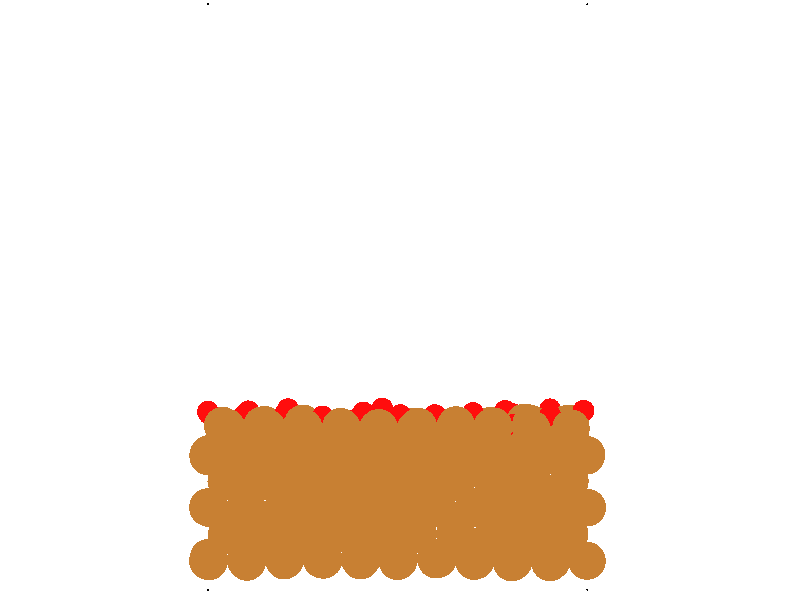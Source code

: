 #version 3.5;
#include "transforms.inc"
background { color rgb <1, 1, 1>}
camera {
  orthographic
  location <0, 1e+06, 0>
  direction <0, -2.02, 0>
  right <54.6697, 0, 0>
  up <0, 0, 41.0023>
  sky <0, 0, 41.0023>
  Axis_Rotate_Trans(<-0.57735, -0.57735, -0.57735>, 120)
  translate <0, 19.7985, 13.1307>
}
light_source {
  <0, 0, 0>
  color <1.5, 1.5, 1.5>
  shadowless
  parallel
  point_at <-1, 0, 0>
}
#macro SPRTCLE(pos, particleRadius, particleColor) // Macro for spherical particles
sphere { pos, particleRadius
         texture { pigment { color particleColor } }
}
#end
#macro DPRTCLE(pos, particleRadius, particleColor) // Macro for flat disc particles facing the camera
disc { pos, <1, 0, 0>, particleRadius
         texture { pigment { color particleColor } }
}
#end
#macro CPRTCLE(pos, particleRadius, particleColor) // Macro for cubic particles
box { pos - <particleRadius,particleRadius,particleRadius>, pos + <particleRadius,particleRadius,particleRadius>
         texture { pigment { color particleColor } }
}
#end
#macro SQPRTCLE(pos, particleRadius, particleColor) // Macro for flat square particles facing the camera
triangle { pos+<0, 1, 1>*particleRadius, pos+<0, -1, 1>*particleRadius, pos+<0, -1, -1>*particleRadius
         texture { pigment { color particleColor } }
}
triangle { pos+<0, 1, 1>*particleRadius, pos+<0, -1, -1>*particleRadius, pos+<0, 1, -1>*particleRadius
         texture { pigment { color particleColor } }
}
#end
#macro CYL(base, dir, cylRadius, cylColor) // Macro for cylinders
cylinder { base, base + dir, cylRadius
         texture { pigment { color cylColor } }
}
#end
SPRTCLE(<0, 0, 0>, 0.0759726, rgbt <0, 0, 0, 0>)
SPRTCLE(<25.9308, 0, 0>, 0.0759726, rgbt <0, 0, 0, 0>)
SPRTCLE(<25.9308, 0, 25.9308>, 0.0759726, rgbt <0, 0, 0, 0>)
SPRTCLE(<0, 0, 25.9308>, 0.0759726, rgbt <0, 0, 0, 0>)
SPRTCLE(<0, 40, 0>, 0.0759726, rgbt <0, 0, 0, 0>)
SPRTCLE(<25.9308, 40, 0>, 0.0759726, rgbt <0, 0, 0, 0>)
SPRTCLE(<25.9308, 40, 25.9308>, 0.0759726, rgbt <0, 0, 0, 0>)
SPRTCLE(<0, 40, 25.9308>, 0.0759726, rgbt <0, 0, 0, 0>)
SPRTCLE(<0.161297, 1.92827, 0.0680263>, 1.28, rgbt <0.784314, 0.501961, 0.2, 0>)
SPRTCLE(<2.5745, 1.95687, 0.0958787>, 1.28, rgbt <0.784314, 0.501961, 0.2, 0>)
SPRTCLE(<5.26226, 1.96347, 0.00186742>, 1.28, rgbt <0.784314, 0.501961, 0.2, 0>)
SPRTCLE(<7.87334, 1.99927, 25.9047>, 1.28, rgbt <0.784314, 0.501961, 0.2, 0>)
SPRTCLE(<10.4489, 1.95777, 25.9088>, 1.28, rgbt <0.784314, 0.501961, 0.2, 0>)
SPRTCLE(<12.9089, 2.01837, 0.104119>, 1.28, rgbt <0.784314, 0.501961, 0.2, 0>)
SPRTCLE(<15.53, 1.97037, 0.0247835>, 1.28, rgbt <0.784314, 0.501961, 0.2, 0>)
SPRTCLE(<18.2417, 2.09907, 0.0332118>, 1.28, rgbt <0.784314, 0.501961, 0.2, 0>)
SPRTCLE(<21.0183, 2.19317, 0.0458403>, 1.28, rgbt <0.784314, 0.501961, 0.2, 0>)
SPRTCLE(<23.491, 2.08697, 0.044538>, 1.28, rgbt <0.784314, 0.501961, 0.2, 0>)
SPRTCLE(<0.107294, 2.07157, 2.65836>, 1.28, rgbt <0.784314, 0.501961, 0.2, 0>)
SPRTCLE(<2.63927, 2.10177, 2.71276>, 1.28, rgbt <0.784314, 0.501961, 0.2, 0>)
SPRTCLE(<5.20674, 2.10667, 2.63733>, 1.28, rgbt <0.784314, 0.501961, 0.2, 0>)
SPRTCLE(<7.78847, 1.99997, 2.6031>, 1.28, rgbt <0.784314, 0.501961, 0.2, 0>)
SPRTCLE(<10.4726, 1.91927, 2.65318>, 1.28, rgbt <0.784314, 0.501961, 0.2, 0>)
SPRTCLE(<12.9504, 1.89767, 2.67749>, 1.28, rgbt <0.784314, 0.501961, 0.2, 0>)
SPRTCLE(<15.6255, 2.01597, 2.61447>, 1.28, rgbt <0.784314, 0.501961, 0.2, 0>)
SPRTCLE(<18.2215, 1.97237, 2.6052>, 1.28, rgbt <0.784314, 0.501961, 0.2, 0>)
SPRTCLE(<20.9319, 2.03077, 2.67501>, 1.28, rgbt <0.784314, 0.501961, 0.2, 0>)
SPRTCLE(<23.4677, 2.10017, 2.74948>, 1.28, rgbt <0.784314, 0.501961, 0.2, 0>)
SPRTCLE(<0.0498375, 2.11737, 5.15701>, 1.28, rgbt <0.784314, 0.501961, 0.2, 0>)
SPRTCLE(<2.61723, 2.07227, 5.26542>, 1.28, rgbt <0.784314, 0.501961, 0.2, 0>)
SPRTCLE(<5.18705, 2.06867, 5.21526>, 1.28, rgbt <0.784314, 0.501961, 0.2, 0>)
SPRTCLE(<7.7336, 1.98527, 5.21368>, 1.28, rgbt <0.784314, 0.501961, 0.2, 0>)
SPRTCLE(<10.366, 2.05907, 5.23934>, 1.28, rgbt <0.784314, 0.501961, 0.2, 0>)
SPRTCLE(<12.9536, 2.03317, 5.25637>, 1.28, rgbt <0.784314, 0.501961, 0.2, 0>)
SPRTCLE(<15.6304, 2.06017, 5.29184>, 1.28, rgbt <0.784314, 0.501961, 0.2, 0>)
SPRTCLE(<18.1695, 2.06727, 5.24567>, 1.28, rgbt <0.784314, 0.501961, 0.2, 0>)
SPRTCLE(<20.8822, 2.10417, 5.32387>, 1.28, rgbt <0.784314, 0.501961, 0.2, 0>)
SPRTCLE(<23.3978, 2.12527, 5.27342>, 1.28, rgbt <0.784314, 0.501961, 0.2, 0>)
SPRTCLE(<25.8771, 2.08377, 7.92428>, 1.28, rgbt <0.784314, 0.501961, 0.2, 0>)
SPRTCLE(<2.62534, 2.18357, 7.8029>, 1.28, rgbt <0.784314, 0.501961, 0.2, 0>)
SPRTCLE(<5.20055, 2.15897, 7.87742>, 1.28, rgbt <0.784314, 0.501961, 0.2, 0>)
SPRTCLE(<7.83176, 2.18357, 7.75328>, 1.28, rgbt <0.784314, 0.501961, 0.2, 0>)
SPRTCLE(<10.4198, 2.07097, 7.83747>, 1.28, rgbt <0.784314, 0.501961, 0.2, 0>)
SPRTCLE(<12.9659, 2.06627, 7.76151>, 1.28, rgbt <0.784314, 0.501961, 0.2, 0>)
SPRTCLE(<15.5749, 2.14407, 7.83972>, 1.28, rgbt <0.784314, 0.501961, 0.2, 0>)
SPRTCLE(<18.1884, 2.16077, 7.84697>, 1.28, rgbt <0.784314, 0.501961, 0.2, 0>)
SPRTCLE(<20.7527, 2.03687, 7.90446>, 1.28, rgbt <0.784314, 0.501961, 0.2, 0>)
SPRTCLE(<23.4014, 2.05367, 7.92773>, 1.28, rgbt <0.784314, 0.501961, 0.2, 0>)
SPRTCLE(<25.8911, 2.06307, 10.4372>, 1.28, rgbt <0.784314, 0.501961, 0.2, 0>)
SPRTCLE(<2.58853, 2.02237, 10.431>, 1.28, rgbt <0.784314, 0.501961, 0.2, 0>)
SPRTCLE(<5.10237, 2.02277, 10.46>, 1.28, rgbt <0.784314, 0.501961, 0.2, 0>)
SPRTCLE(<7.77379, 2.12537, 10.5366>, 1.28, rgbt <0.784314, 0.501961, 0.2, 0>)
SPRTCLE(<10.3313, 2.13817, 10.4442>, 1.28, rgbt <0.784314, 0.501961, 0.2, 0>)
SPRTCLE(<12.9756, 2.09127, 10.369>, 1.28, rgbt <0.784314, 0.501961, 0.2, 0>)
SPRTCLE(<15.5597, 2.15827, 10.4354>, 1.28, rgbt <0.784314, 0.501961, 0.2, 0>)
SPRTCLE(<18.156, 2.10607, 10.5034>, 1.28, rgbt <0.784314, 0.501961, 0.2, 0>)
SPRTCLE(<20.8467, 1.98117, 10.4368>, 1.28, rgbt <0.784314, 0.501961, 0.2, 0>)
SPRTCLE(<23.3384, 2.03197, 10.4902>, 1.28, rgbt <0.784314, 0.501961, 0.2, 0>)
SPRTCLE(<0.00470116, 2.02527, 12.9872>, 1.28, rgbt <0.784314, 0.501961, 0.2, 0>)
SPRTCLE(<2.56417, 1.97067, 13.0241>, 1.28, rgbt <0.784314, 0.501961, 0.2, 0>)
SPRTCLE(<5.08007, 2.09467, 12.9878>, 1.28, rgbt <0.784314, 0.501961, 0.2, 0>)
SPRTCLE(<7.77873, 2.06517, 13.0314>, 1.28, rgbt <0.784314, 0.501961, 0.2, 0>)
SPRTCLE(<10.2418, 2.08127, 13.0386>, 1.28, rgbt <0.784314, 0.501961, 0.2, 0>)
SPRTCLE(<12.9245, 2.13877, 13.0774>, 1.28, rgbt <0.784314, 0.501961, 0.2, 0>)
SPRTCLE(<15.5465, 2.14537, 13.0697>, 1.28, rgbt <0.784314, 0.501961, 0.2, 0>)
SPRTCLE(<18.2224, 1.94527, 12.9478>, 1.28, rgbt <0.784314, 0.501961, 0.2, 0>)
SPRTCLE(<20.835, 2.07937, 13.0387>, 1.28, rgbt <0.784314, 0.501961, 0.2, 0>)
SPRTCLE(<23.4077, 2.01037, 13.0033>, 1.28, rgbt <0.784314, 0.501961, 0.2, 0>)
SPRTCLE(<0.0472688, 2.07977, 15.7239>, 1.28, rgbt <0.784314, 0.501961, 0.2, 0>)
SPRTCLE(<2.6181, 2.12267, 15.6997>, 1.28, rgbt <0.784314, 0.501961, 0.2, 0>)
SPRTCLE(<5.17158, 2.12297, 15.6575>, 1.28, rgbt <0.784314, 0.501961, 0.2, 0>)
SPRTCLE(<7.83388, 2.08497, 15.6612>, 1.28, rgbt <0.784314, 0.501961, 0.2, 0>)
SPRTCLE(<10.3511, 2.04857, 15.5966>, 1.28, rgbt <0.784314, 0.501961, 0.2, 0>)
SPRTCLE(<12.9372, 2.16127, 15.5744>, 1.28, rgbt <0.784314, 0.501961, 0.2, 0>)
SPRTCLE(<15.6235, 2.19747, 15.7254>, 1.28, rgbt <0.784314, 0.501961, 0.2, 0>)
SPRTCLE(<18.2367, 2.09707, 15.6038>, 1.28, rgbt <0.784314, 0.501961, 0.2, 0>)
SPRTCLE(<20.7926, 2.16077, 15.5788>, 1.28, rgbt <0.784314, 0.501961, 0.2, 0>)
SPRTCLE(<23.4059, 2.07587, 15.6572>, 1.28, rgbt <0.784314, 0.501961, 0.2, 0>)
SPRTCLE(<0.135288, 2.00387, 18.3208>, 1.28, rgbt <0.784314, 0.501961, 0.2, 0>)
SPRTCLE(<2.71789, 2.01987, 18.3188>, 1.28, rgbt <0.784314, 0.501961, 0.2, 0>)
SPRTCLE(<5.24115, 2.05847, 18.2688>, 1.28, rgbt <0.784314, 0.501961, 0.2, 0>)
SPRTCLE(<7.78897, 1.95097, 18.1805>, 1.28, rgbt <0.784314, 0.501961, 0.2, 0>)
SPRTCLE(<10.3348, 2.02877, 18.1874>, 1.28, rgbt <0.784314, 0.501961, 0.2, 0>)
SPRTCLE(<13.0252, 2.06237, 18.2918>, 1.28, rgbt <0.784314, 0.501961, 0.2, 0>)
SPRTCLE(<15.727, 2.12227, 18.2593>, 1.28, rgbt <0.784314, 0.501961, 0.2, 0>)
SPRTCLE(<18.2568, 2.09127, 18.2222>, 1.28, rgbt <0.784314, 0.501961, 0.2, 0>)
SPRTCLE(<20.8412, 2.10767, 18.1974>, 1.28, rgbt <0.784314, 0.501961, 0.2, 0>)
SPRTCLE(<23.3781, 1.99567, 18.2414>, 1.28, rgbt <0.784314, 0.501961, 0.2, 0>)
SPRTCLE(<0.0586217, 2.01857, 20.8654>, 1.28, rgbt <0.784314, 0.501961, 0.2, 0>)
SPRTCLE(<2.66042, 2.04327, 20.8634>, 1.28, rgbt <0.784314, 0.501961, 0.2, 0>)
SPRTCLE(<5.22495, 1.98297, 20.9233>, 1.28, rgbt <0.784314, 0.501961, 0.2, 0>)
SPRTCLE(<7.78311, 1.95657, 20.8951>, 1.28, rgbt <0.784314, 0.501961, 0.2, 0>)
SPRTCLE(<10.2999, 2.00327, 20.7831>, 1.28, rgbt <0.784314, 0.501961, 0.2, 0>)
SPRTCLE(<12.9176, 2.07937, 20.7829>, 1.28, rgbt <0.784314, 0.501961, 0.2, 0>)
SPRTCLE(<15.6326, 2.17067, 20.9186>, 1.28, rgbt <0.784314, 0.501961, 0.2, 0>)
SPRTCLE(<18.3002, 1.92837, 20.8376>, 1.28, rgbt <0.784314, 0.501961, 0.2, 0>)
SPRTCLE(<20.8194, 1.85617, 20.766>, 1.28, rgbt <0.784314, 0.501961, 0.2, 0>)
SPRTCLE(<23.355, 1.89827, 20.8464>, 1.28, rgbt <0.784314, 0.501961, 0.2, 0>)
SPRTCLE(<0.0135247, 2.02287, 23.4476>, 1.28, rgbt <0.784314, 0.501961, 0.2, 0>)
SPRTCLE(<2.57085, 2.09907, 23.5435>, 1.28, rgbt <0.784314, 0.501961, 0.2, 0>)
SPRTCLE(<5.17372, 1.94567, 23.4922>, 1.28, rgbt <0.784314, 0.501961, 0.2, 0>)
SPRTCLE(<7.80197, 2.00757, 23.3602>, 1.28, rgbt <0.784314, 0.501961, 0.2, 0>)
SPRTCLE(<10.3333, 2.10347, 23.3683>, 1.28, rgbt <0.784314, 0.501961, 0.2, 0>)
SPRTCLE(<12.9153, 2.12157, 23.3172>, 1.28, rgbt <0.784314, 0.501961, 0.2, 0>)
SPRTCLE(<15.5389, 2.10947, 23.4099>, 1.28, rgbt <0.784314, 0.501961, 0.2, 0>)
SPRTCLE(<18.2094, 2.07297, 23.4233>, 1.28, rgbt <0.784314, 0.501961, 0.2, 0>)
SPRTCLE(<20.8318, 2.11837, 23.3599>, 1.28, rgbt <0.784314, 0.501961, 0.2, 0>)
SPRTCLE(<23.4241, 1.86057, 23.3744>, 1.28, rgbt <0.784314, 0.501961, 0.2, 0>)
SPRTCLE(<1.38405, 3.85467, 1.30559>, 1.28, rgbt <0.784314, 0.501961, 0.2, 0>)
SPRTCLE(<3.99691, 3.88867, 1.31005>, 1.28, rgbt <0.784314, 0.501961, 0.2, 0>)
SPRTCLE(<6.52014, 3.77887, 1.30464>, 1.28, rgbt <0.784314, 0.501961, 0.2, 0>)
SPRTCLE(<9.09388, 3.72897, 1.30761>, 1.28, rgbt <0.784314, 0.501961, 0.2, 0>)
SPRTCLE(<11.6586, 3.82047, 1.36346>, 1.28, rgbt <0.784314, 0.501961, 0.2, 0>)
SPRTCLE(<14.2751, 3.79497, 1.30416>, 1.28, rgbt <0.784314, 0.501961, 0.2, 0>)
SPRTCLE(<16.8451, 3.78387, 1.2849>, 1.28, rgbt <0.784314, 0.501961, 0.2, 0>)
SPRTCLE(<19.6298, 3.78737, 1.36708>, 1.28, rgbt <0.784314, 0.501961, 0.2, 0>)
SPRTCLE(<22.289, 3.78707, 1.45662>, 1.28, rgbt <0.784314, 0.501961, 0.2, 0>)
SPRTCLE(<24.7883, 3.81137, 1.30217>, 1.28, rgbt <0.784314, 0.501961, 0.2, 0>)
SPRTCLE(<1.39268, 3.88107, 3.88713>, 1.28, rgbt <0.784314, 0.501961, 0.2, 0>)
SPRTCLE(<3.92049, 3.89817, 3.92477>, 1.28, rgbt <0.784314, 0.501961, 0.2, 0>)
SPRTCLE(<6.47069, 3.85927, 3.93223>, 1.28, rgbt <0.784314, 0.501961, 0.2, 0>)
SPRTCLE(<9.11255, 3.77157, 3.8944>, 1.28, rgbt <0.784314, 0.501961, 0.2, 0>)
SPRTCLE(<11.6822, 3.81607, 3.92854>, 1.28, rgbt <0.784314, 0.501961, 0.2, 0>)
SPRTCLE(<14.2649, 3.80647, 3.9048>, 1.28, rgbt <0.784314, 0.501961, 0.2, 0>)
SPRTCLE(<16.8854, 3.78007, 3.86596>, 1.28, rgbt <0.784314, 0.501961, 0.2, 0>)
SPRTCLE(<19.5747, 3.75927, 3.90302>, 1.28, rgbt <0.784314, 0.501961, 0.2, 0>)
SPRTCLE(<22.1908, 3.88537, 4.04679>, 1.28, rgbt <0.784314, 0.501961, 0.2, 0>)
SPRTCLE(<24.7117, 3.91557, 3.96244>, 1.28, rgbt <0.784314, 0.501961, 0.2, 0>)
SPRTCLE(<1.22006, 3.81497, 6.5249>, 1.28, rgbt <0.784314, 0.501961, 0.2, 0>)
SPRTCLE(<3.93554, 3.89807, 6.5248>, 1.28, rgbt <0.784314, 0.501961, 0.2, 0>)
SPRTCLE(<6.49703, 3.87297, 6.51888>, 1.28, rgbt <0.784314, 0.501961, 0.2, 0>)
SPRTCLE(<9.10148, 3.85637, 6.49278>, 1.28, rgbt <0.784314, 0.501961, 0.2, 0>)
SPRTCLE(<11.6918, 3.91007, 6.53445>, 1.28, rgbt <0.784314, 0.501961, 0.2, 0>)
SPRTCLE(<14.3167, 3.89767, 6.43089>, 1.28, rgbt <0.784314, 0.501961, 0.2, 0>)
SPRTCLE(<16.8963, 3.87947, 6.50988>, 1.28, rgbt <0.784314, 0.501961, 0.2, 0>)
SPRTCLE(<19.5624, 3.83957, 6.55109>, 1.28, rgbt <0.784314, 0.501961, 0.2, 0>)
SPRTCLE(<22.0728, 3.91477, 6.63634>, 1.28, rgbt <0.784314, 0.501961, 0.2, 0>)
SPRTCLE(<24.6613, 3.84467, 6.56277>, 1.28, rgbt <0.784314, 0.501961, 0.2, 0>)
SPRTCLE(<1.24531, 3.83567, 9.184>, 1.28, rgbt <0.784314, 0.501961, 0.2, 0>)
SPRTCLE(<3.90628, 3.93037, 9.17712>, 1.28, rgbt <0.784314, 0.501961, 0.2, 0>)
SPRTCLE(<6.50069, 3.83177, 9.21508>, 1.28, rgbt <0.784314, 0.501961, 0.2, 0>)
SPRTCLE(<9.07586, 3.84367, 9.16339>, 1.28, rgbt <0.784314, 0.501961, 0.2, 0>)
SPRTCLE(<11.6637, 3.82677, 9.13479>, 1.28, rgbt <0.784314, 0.501961, 0.2, 0>)
SPRTCLE(<14.2869, 3.89817, 9.05415>, 1.28, rgbt <0.784314, 0.501961, 0.2, 0>)
SPRTCLE(<16.8924, 3.86587, 9.1122>, 1.28, rgbt <0.784314, 0.501961, 0.2, 0>)
SPRTCLE(<19.5511, 3.84707, 9.20615>, 1.28, rgbt <0.784314, 0.501961, 0.2, 0>)
SPRTCLE(<22.0996, 3.83497, 9.15553>, 1.28, rgbt <0.784314, 0.501961, 0.2, 0>)
SPRTCLE(<24.6407, 3.89067, 9.24621>, 1.28, rgbt <0.784314, 0.501961, 0.2, 0>)
SPRTCLE(<1.22463, 3.80067, 11.7256>, 1.28, rgbt <0.784314, 0.501961, 0.2, 0>)
SPRTCLE(<3.8497, 3.86467, 11.7327>, 1.28, rgbt <0.784314, 0.501961, 0.2, 0>)
SPRTCLE(<6.46332, 3.84737, 11.7421>, 1.28, rgbt <0.784314, 0.501961, 0.2, 0>)
SPRTCLE(<9.04512, 3.95857, 11.724>, 1.28, rgbt <0.784314, 0.501961, 0.2, 0>)
SPRTCLE(<11.6463, 3.81907, 11.673>, 1.28, rgbt <0.784314, 0.501961, 0.2, 0>)
SPRTCLE(<14.2408, 3.83437, 11.7185>, 1.28, rgbt <0.784314, 0.501961, 0.2, 0>)
SPRTCLE(<16.8301, 3.86897, 11.7454>, 1.28, rgbt <0.784314, 0.501961, 0.2, 0>)
SPRTCLE(<19.517, 3.80717, 11.7867>, 1.28, rgbt <0.784314, 0.501961, 0.2, 0>)
SPRTCLE(<22.083, 3.82937, 11.7389>, 1.28, rgbt <0.784314, 0.501961, 0.2, 0>)
SPRTCLE(<24.6277, 3.88737, 11.856>, 1.28, rgbt <0.784314, 0.501961, 0.2, 0>)
SPRTCLE(<1.32073, 3.79117, 14.3378>, 1.28, rgbt <0.784314, 0.501961, 0.2, 0>)
SPRTCLE(<3.85785, 3.82357, 14.2996>, 1.28, rgbt <0.784314, 0.501961, 0.2, 0>)
SPRTCLE(<6.42569, 3.83407, 14.308>, 1.28, rgbt <0.784314, 0.501961, 0.2, 0>)
SPRTCLE(<9.03999, 3.85527, 14.3165>, 1.28, rgbt <0.784314, 0.501961, 0.2, 0>)
SPRTCLE(<11.6221, 3.87887, 14.2323>, 1.28, rgbt <0.784314, 0.501961, 0.2, 0>)
SPRTCLE(<14.3093, 3.82347, 14.3762>, 1.28, rgbt <0.784314, 0.501961, 0.2, 0>)
SPRTCLE(<16.9633, 3.78127, 14.2893>, 1.28, rgbt <0.784314, 0.501961, 0.2, 0>)
SPRTCLE(<19.487, 3.83287, 14.2938>, 1.28, rgbt <0.784314, 0.501961, 0.2, 0>)
SPRTCLE(<22.13, 3.77987, 14.295>, 1.28, rgbt <0.784314, 0.501961, 0.2, 0>)
SPRTCLE(<24.6765, 3.79127, 14.2965>, 1.28, rgbt <0.784314, 0.501961, 0.2, 0>)
SPRTCLE(<1.34727, 3.79347, 17.0165>, 1.28, rgbt <0.784314, 0.501961, 0.2, 0>)
SPRTCLE(<3.96789, 3.89757, 16.9517>, 1.28, rgbt <0.784314, 0.501961, 0.2, 0>)
SPRTCLE(<6.53051, 3.83477, 16.9537>, 1.28, rgbt <0.784314, 0.501961, 0.2, 0>)
SPRTCLE(<9.11567, 3.84237, 16.9482>, 1.28, rgbt <0.784314, 0.501961, 0.2, 0>)
SPRTCLE(<11.6307, 3.86017, 16.8975>, 1.28, rgbt <0.784314, 0.501961, 0.2, 0>)
SPRTCLE(<14.3102, 3.79297, 16.8989>, 1.28, rgbt <0.784314, 0.501961, 0.2, 0>)
SPRTCLE(<16.8972, 3.89267, 16.9667>, 1.28, rgbt <0.784314, 0.501961, 0.2, 0>)
SPRTCLE(<19.5131, 3.85127, 16.9386>, 1.28, rgbt <0.784314, 0.501961, 0.2, 0>)
SPRTCLE(<22.1268, 3.81477, 16.941>, 1.28, rgbt <0.784314, 0.501961, 0.2, 0>)
SPRTCLE(<24.7221, 3.84027, 16.9851>, 1.28, rgbt <0.784314, 0.501961, 0.2, 0>)
SPRTCLE(<1.36511, 3.81377, 19.6191>, 1.28, rgbt <0.784314, 0.501961, 0.2, 0>)
SPRTCLE(<3.94954, 3.82237, 19.5469>, 1.28, rgbt <0.784314, 0.501961, 0.2, 0>)
SPRTCLE(<6.52818, 3.79417, 19.5774>, 1.28, rgbt <0.784314, 0.501961, 0.2, 0>)
SPRTCLE(<9.08252, 3.80347, 19.503>, 1.28, rgbt <0.784314, 0.501961, 0.2, 0>)
SPRTCLE(<11.6493, 3.81097, 19.5133>, 1.28, rgbt <0.784314, 0.501961, 0.2, 0>)
SPRTCLE(<14.3426, 3.75017, 19.5001>, 1.28, rgbt <0.784314, 0.501961, 0.2, 0>)
SPRTCLE(<16.9456, 3.82937, 19.5921>, 1.28, rgbt <0.784314, 0.501961, 0.2, 0>)
SPRTCLE(<19.5466, 3.80247, 19.5928>, 1.28, rgbt <0.784314, 0.501961, 0.2, 0>)
SPRTCLE(<22.0904, 3.82757, 19.5626>, 1.28, rgbt <0.784314, 0.501961, 0.2, 0>)
SPRTCLE(<24.6243, 3.70727, 19.5567>, 1.28, rgbt <0.784314, 0.501961, 0.2, 0>)
SPRTCLE(<1.30771, 3.83687, 22.1533>, 1.28, rgbt <0.784314, 0.501961, 0.2, 0>)
SPRTCLE(<3.81548, 3.72087, 22.2336>, 1.28, rgbt <0.784314, 0.501961, 0.2, 0>)
SPRTCLE(<6.42854, 3.73467, 22.1839>, 1.28, rgbt <0.784314, 0.501961, 0.2, 0>)
SPRTCLE(<9.11381, 3.82017, 22.0873>, 1.28, rgbt <0.784314, 0.501961, 0.2, 0>)
SPRTCLE(<11.6694, 3.84487, 22.037>, 1.28, rgbt <0.784314, 0.501961, 0.2, 0>)
SPRTCLE(<14.3118, 3.86947, 22.0949>, 1.28, rgbt <0.784314, 0.501961, 0.2, 0>)
SPRTCLE(<17.0134, 3.82457, 22.1289>, 1.28, rgbt <0.784314, 0.501961, 0.2, 0>)
SPRTCLE(<19.5034, 3.75207, 22.0502>, 1.28, rgbt <0.784314, 0.501961, 0.2, 0>)
SPRTCLE(<22.1155, 3.80477, 22.0353>, 1.28, rgbt <0.784314, 0.501961, 0.2, 0>)
SPRTCLE(<24.6489, 3.76927, 22.1069>, 1.28, rgbt <0.784314, 0.501961, 0.2, 0>)
SPRTCLE(<1.30724, 3.87387, 24.7197>, 1.28, rgbt <0.784314, 0.501961, 0.2, 0>)
SPRTCLE(<3.94993, 3.82577, 24.7269>, 1.28, rgbt <0.784314, 0.501961, 0.2, 0>)
SPRTCLE(<6.5775, 3.77737, 24.6651>, 1.28, rgbt <0.784314, 0.501961, 0.2, 0>)
SPRTCLE(<9.13653, 3.82187, 24.6021>, 1.28, rgbt <0.784314, 0.501961, 0.2, 0>)
SPRTCLE(<11.693, 3.82667, 24.6809>, 1.28, rgbt <0.784314, 0.501961, 0.2, 0>)
SPRTCLE(<14.2327, 3.88047, 24.6451>, 1.28, rgbt <0.784314, 0.501961, 0.2, 0>)
SPRTCLE(<16.8716, 3.86397, 24.7236>, 1.28, rgbt <0.784314, 0.501961, 0.2, 0>)
SPRTCLE(<19.5423, 3.80367, 24.6961>, 1.28, rgbt <0.784314, 0.501961, 0.2, 0>)
SPRTCLE(<22.2417, 3.81527, 24.604>, 1.28, rgbt <0.784314, 0.501961, 0.2, 0>)
SPRTCLE(<24.6952, 3.77147, 24.6994>, 1.28, rgbt <0.784314, 0.501961, 0.2, 0>)
SPRTCLE(<25.9287, 5.66827, 0.105275>, 1.28, rgbt <0.784314, 0.501961, 0.2, 0>)
SPRTCLE(<2.57971, 5.66027, 0.0549412>, 1.28, rgbt <0.784314, 0.501961, 0.2, 0>)
SPRTCLE(<5.25786, 5.60667, 25.929>, 1.28, rgbt <0.784314, 0.501961, 0.2, 0>)
SPRTCLE(<7.88584, 5.60557, 0.00470295>, 1.28, rgbt <0.784314, 0.501961, 0.2, 0>)
SPRTCLE(<10.4732, 5.60827, 0.0679003>, 1.28, rgbt <0.784314, 0.501961, 0.2, 0>)
SPRTCLE(<13.0058, 5.65387, 0.00932545>, 1.28, rgbt <0.784314, 0.501961, 0.2, 0>)
SPRTCLE(<15.6125, 5.62297, 0.013224>, 1.28, rgbt <0.784314, 0.501961, 0.2, 0>)
SPRTCLE(<18.3225, 5.57437, 0.142697>, 1.28, rgbt <0.784314, 0.501961, 0.2, 0>)
SPRTCLE(<20.8516, 5.62227, 0.0704567>, 1.28, rgbt <0.784314, 0.501961, 0.2, 0>)
SPRTCLE(<23.3906, 5.57267, 0.0631486>, 1.28, rgbt <0.784314, 0.501961, 0.2, 0>)
SPRTCLE(<0.0170143, 5.68227, 2.65764>, 1.28, rgbt <0.784314, 0.501961, 0.2, 0>)
SPRTCLE(<2.60475, 5.67957, 2.65775>, 1.28, rgbt <0.784314, 0.501961, 0.2, 0>)
SPRTCLE(<5.21808, 5.65757, 2.56608>, 1.28, rgbt <0.784314, 0.501961, 0.2, 0>)
SPRTCLE(<7.77954, 5.65647, 2.58625>, 1.28, rgbt <0.784314, 0.501961, 0.2, 0>)
SPRTCLE(<10.4686, 5.69667, 2.63076>, 1.28, rgbt <0.784314, 0.501961, 0.2, 0>)
SPRTCLE(<13.062, 5.64927, 2.56754>, 1.28, rgbt <0.784314, 0.501961, 0.2, 0>)
SPRTCLE(<15.6878, 5.62657, 2.62746>, 1.28, rgbt <0.784314, 0.501961, 0.2, 0>)
SPRTCLE(<18.2582, 5.59677, 2.59833>, 1.28, rgbt <0.784314, 0.501961, 0.2, 0>)
SPRTCLE(<20.8104, 5.58127, 2.68217>, 1.28, rgbt <0.784314, 0.501961, 0.2, 0>)
SPRTCLE(<23.4097, 5.60907, 2.62159>, 1.28, rgbt <0.784314, 0.501961, 0.2, 0>)
SPRTCLE(<0.0868285, 5.68657, 5.28483>, 1.28, rgbt <0.784314, 0.501961, 0.2, 0>)
SPRTCLE(<2.57637, 5.64347, 5.30883>, 1.28, rgbt <0.784314, 0.501961, 0.2, 0>)
SPRTCLE(<5.21732, 5.61097, 5.21907>, 1.28, rgbt <0.784314, 0.501961, 0.2, 0>)
SPRTCLE(<7.83264, 5.58027, 5.18011>, 1.28, rgbt <0.784314, 0.501961, 0.2, 0>)
SPRTCLE(<10.447, 5.64117, 5.20822>, 1.28, rgbt <0.784314, 0.501961, 0.2, 0>)
SPRTCLE(<13.0526, 5.61827, 5.2001>, 1.28, rgbt <0.784314, 0.501961, 0.2, 0>)
SPRTCLE(<15.6461, 5.59057, 5.12684>, 1.28, rgbt <0.784314, 0.501961, 0.2, 0>)
SPRTCLE(<18.29, 5.60197, 5.17023>, 1.28, rgbt <0.784314, 0.501961, 0.2, 0>)
SPRTCLE(<20.8858, 5.64747, 5.19985>, 1.28, rgbt <0.784314, 0.501961, 0.2, 0>)
SPRTCLE(<23.4625, 5.65007, 5.29282>, 1.28, rgbt <0.784314, 0.501961, 0.2, 0>)
SPRTCLE(<0.0479536, 5.71467, 7.90461>, 1.28, rgbt <0.784314, 0.501961, 0.2, 0>)
SPRTCLE(<2.58025, 5.63217, 7.80466>, 1.28, rgbt <0.784314, 0.501961, 0.2, 0>)
SPRTCLE(<5.24556, 5.62277, 7.81241>, 1.28, rgbt <0.784314, 0.501961, 0.2, 0>)
SPRTCLE(<7.79628, 5.59847, 7.83595>, 1.28, rgbt <0.784314, 0.501961, 0.2, 0>)
SPRTCLE(<10.4029, 5.60697, 7.81883>, 1.28, rgbt <0.784314, 0.501961, 0.2, 0>)
SPRTCLE(<13.0224, 5.60577, 7.77137>, 1.28, rgbt <0.784314, 0.501961, 0.2, 0>)
SPRTCLE(<15.6328, 5.65587, 7.7178>, 1.28, rgbt <0.784314, 0.501961, 0.2, 0>)
SPRTCLE(<18.2517, 5.59407, 7.74418>, 1.28, rgbt <0.784314, 0.501961, 0.2, 0>)
SPRTCLE(<20.8338, 5.70127, 7.81822>, 1.28, rgbt <0.784314, 0.501961, 0.2, 0>)
SPRTCLE(<23.3871, 5.69567, 7.85194>, 1.28, rgbt <0.784314, 0.501961, 0.2, 0>)
SPRTCLE(<0.0771985, 5.68577, 10.5539>, 1.28, rgbt <0.784314, 0.501961, 0.2, 0>)
SPRTCLE(<2.52494, 5.64357, 10.4971>, 1.28, rgbt <0.784314, 0.501961, 0.2, 0>)
SPRTCLE(<5.21817, 5.69127, 10.4361>, 1.28, rgbt <0.784314, 0.501961, 0.2, 0>)
SPRTCLE(<7.74992, 5.66637, 10.3824>, 1.28, rgbt <0.784314, 0.501961, 0.2, 0>)
SPRTCLE(<10.3173, 5.71207, 10.4331>, 1.28, rgbt <0.784314, 0.501961, 0.2, 0>)
SPRTCLE(<12.9503, 5.65287, 10.3547>, 1.28, rgbt <0.784314, 0.501961, 0.2, 0>)
SPRTCLE(<15.5431, 5.61477, 10.3953>, 1.28, rgbt <0.784314, 0.501961, 0.2, 0>)
SPRTCLE(<18.2363, 5.55167, 10.4527>, 1.28, rgbt <0.784314, 0.501961, 0.2, 0>)
SPRTCLE(<20.8065, 5.60887, 10.406>, 1.28, rgbt <0.784314, 0.501961, 0.2, 0>)
SPRTCLE(<23.3909, 5.64797, 10.5251>, 1.28, rgbt <0.784314, 0.501961, 0.2, 0>)
SPRTCLE(<0.0225539, 5.64177, 13.1394>, 1.28, rgbt <0.784314, 0.501961, 0.2, 0>)
SPRTCLE(<2.52292, 5.62847, 13.0486>, 1.28, rgbt <0.784314, 0.501961, 0.2, 0>)
SPRTCLE(<5.15234, 5.58717, 13.0519>, 1.28, rgbt <0.784314, 0.501961, 0.2, 0>)
SPRTCLE(<7.73664, 5.57097, 13.0269>, 1.28, rgbt <0.784314, 0.501961, 0.2, 0>)
SPRTCLE(<10.3906, 5.63547, 12.965>, 1.28, rgbt <0.784314, 0.501961, 0.2, 0>)
SPRTCLE(<12.9613, 5.65147, 12.9385>, 1.28, rgbt <0.784314, 0.501961, 0.2, 0>)
SPRTCLE(<15.5374, 5.58437, 13.0164>, 1.28, rgbt <0.784314, 0.501961, 0.2, 0>)
SPRTCLE(<18.1686, 5.59407, 13.0552>, 1.28, rgbt <0.784314, 0.501961, 0.2, 0>)
SPRTCLE(<20.8218, 5.57387, 13.0321>, 1.28, rgbt <0.784314, 0.501961, 0.2, 0>)
SPRTCLE(<23.3891, 5.63227, 13.1178>, 1.28, rgbt <0.784314, 0.501961, 0.2, 0>)
SPRTCLE(<0.0698855, 5.59937, 15.6481>, 1.28, rgbt <0.784314, 0.501961, 0.2, 0>)
SPRTCLE(<2.62698, 5.57717, 15.6787>, 1.28, rgbt <0.784314, 0.501961, 0.2, 0>)
SPRTCLE(<5.23094, 5.58497, 15.653>, 1.28, rgbt <0.784314, 0.501961, 0.2, 0>)
SPRTCLE(<7.77765, 5.65887, 15.6541>, 1.28, rgbt <0.784314, 0.501961, 0.2, 0>)
SPRTCLE(<10.3706, 5.58687, 15.5532>, 1.28, rgbt <0.784314, 0.501961, 0.2, 0>)
SPRTCLE(<12.9815, 5.54707, 15.5823>, 1.28, rgbt <0.784314, 0.501961, 0.2, 0>)
SPRTCLE(<15.5183, 5.63897, 15.643>, 1.28, rgbt <0.784314, 0.501961, 0.2, 0>)
SPRTCLE(<18.1971, 5.58987, 15.6218>, 1.28, rgbt <0.784314, 0.501961, 0.2, 0>)
SPRTCLE(<20.826, 5.63107, 15.6007>, 1.28, rgbt <0.784314, 0.501961, 0.2, 0>)
SPRTCLE(<23.4277, 5.56567, 15.7194>, 1.28, rgbt <0.784314, 0.501961, 0.2, 0>)
SPRTCLE(<0.0495543, 5.57617, 18.2652>, 1.28, rgbt <0.784314, 0.501961, 0.2, 0>)
SPRTCLE(<2.61225, 5.59387, 18.2637>, 1.28, rgbt <0.784314, 0.501961, 0.2, 0>)
SPRTCLE(<5.20932, 5.59777, 18.2729>, 1.28, rgbt <0.784314, 0.501961, 0.2, 0>)
SPRTCLE(<7.79367, 5.57127, 18.2402>, 1.28, rgbt <0.784314, 0.501961, 0.2, 0>)
SPRTCLE(<10.4702, 5.65147, 18.1981>, 1.28, rgbt <0.784314, 0.501961, 0.2, 0>)
SPRTCLE(<13.1104, 5.54937, 18.1529>, 1.28, rgbt <0.784314, 0.501961, 0.2, 0>)
SPRTCLE(<15.584, 5.61087, 18.2837>, 1.28, rgbt <0.784314, 0.501961, 0.2, 0>)
SPRTCLE(<18.1542, 5.61207, 18.2497>, 1.28, rgbt <0.784314, 0.501961, 0.2, 0>)
SPRTCLE(<20.8099, 5.64457, 18.2568>, 1.28, rgbt <0.784314, 0.501961, 0.2, 0>)
SPRTCLE(<23.3976, 5.64157, 18.2591>, 1.28, rgbt <0.784314, 0.501961, 0.2, 0>)
SPRTCLE(<0.0363493, 5.59897, 20.861>, 1.28, rgbt <0.784314, 0.501961, 0.2, 0>)
SPRTCLE(<2.63905, 5.60047, 20.8449>, 1.28, rgbt <0.784314, 0.501961, 0.2, 0>)
SPRTCLE(<5.23393, 5.55777, 20.8911>, 1.28, rgbt <0.784314, 0.501961, 0.2, 0>)
SPRTCLE(<7.75666, 5.64477, 20.8305>, 1.28, rgbt <0.784314, 0.501961, 0.2, 0>)
SPRTCLE(<10.3872, 5.61897, 20.7609>, 1.28, rgbt <0.784314, 0.501961, 0.2, 0>)
SPRTCLE(<13.0043, 5.55447, 20.7053>, 1.28, rgbt <0.784314, 0.501961, 0.2, 0>)
SPRTCLE(<15.6149, 5.55847, 20.7493>, 1.28, rgbt <0.784314, 0.501961, 0.2, 0>)
SPRTCLE(<18.2397, 5.63057, 20.8311>, 1.28, rgbt <0.784314, 0.501961, 0.2, 0>)
SPRTCLE(<20.7983, 5.66057, 20.84>, 1.28, rgbt <0.784314, 0.501961, 0.2, 0>)
SPRTCLE(<23.3891, 5.56687, 20.8399>, 1.28, rgbt <0.784314, 0.501961, 0.2, 0>)
SPRTCLE(<25.8857, 5.58837, 23.4283>, 1.28, rgbt <0.784314, 0.501961, 0.2, 0>)
SPRTCLE(<2.6272, 5.62437, 23.3694>, 1.28, rgbt <0.784314, 0.501961, 0.2, 0>)
SPRTCLE(<5.24908, 5.59977, 23.3604>, 1.28, rgbt <0.784314, 0.501961, 0.2, 0>)
SPRTCLE(<7.79842, 5.55467, 23.3722>, 1.28, rgbt <0.784314, 0.501961, 0.2, 0>)
SPRTCLE(<10.4296, 5.64307, 23.338>, 1.28, rgbt <0.784314, 0.501961, 0.2, 0>)
SPRTCLE(<12.9494, 5.64717, 23.3237>, 1.28, rgbt <0.784314, 0.501961, 0.2, 0>)
SPRTCLE(<15.6088, 5.61537, 23.3228>, 1.28, rgbt <0.784314, 0.501961, 0.2, 0>)
SPRTCLE(<18.2062, 5.52047, 23.4344>, 1.28, rgbt <0.784314, 0.501961, 0.2, 0>)
SPRTCLE(<20.8092, 5.56527, 23.3814>, 1.28, rgbt <0.784314, 0.501961, 0.2, 0>)
SPRTCLE(<23.3542, 5.60917, 23.3252>, 1.28, rgbt <0.784314, 0.501961, 0.2, 0>)
SPRTCLE(<1.25407, 7.42897, 1.33547>, 1.28, rgbt <0.784314, 0.501961, 0.2, 0>)
SPRTCLE(<3.92877, 7.38757, 1.32618>, 1.28, rgbt <0.784314, 0.501961, 0.2, 0>)
SPRTCLE(<6.53922, 7.45877, 1.27739>, 1.28, rgbt <0.784314, 0.501961, 0.2, 0>)
SPRTCLE(<9.19824, 7.50587, 1.40968>, 1.28, rgbt <0.784314, 0.501961, 0.2, 0>)
SPRTCLE(<11.8358, 7.49297, 1.33177>, 1.28, rgbt <0.784314, 0.501961, 0.2, 0>)
SPRTCLE(<14.3715, 7.41147, 1.25545>, 1.28, rgbt <0.784314, 0.501961, 0.2, 0>)
SPRTCLE(<16.859, 7.39847, 1.32638>, 1.28, rgbt <0.784314, 0.501961, 0.2, 0>)
SPRTCLE(<19.4963, 7.38217, 1.3484>, 1.28, rgbt <0.784314, 0.501961, 0.2, 0>)
SPRTCLE(<22.0641, 7.39727, 1.35972>, 1.28, rgbt <0.784314, 0.501961, 0.2, 0>)
SPRTCLE(<24.5426, 7.48847, 1.36157>, 1.28, rgbt <0.784314, 0.501961, 0.2, 0>)
SPRTCLE(<1.34078, 7.40987, 4.03928>, 1.28, rgbt <0.784314, 0.501961, 0.2, 0>)
SPRTCLE(<4.00214, 7.40977, 3.98229>, 1.28, rgbt <0.784314, 0.501961, 0.2, 0>)
SPRTCLE(<6.51515, 7.44197, 3.98512>, 1.28, rgbt <0.784314, 0.501961, 0.2, 0>)
SPRTCLE(<9.19992, 7.45527, 4.0165>, 1.28, rgbt <0.784314, 0.501961, 0.2, 0>)
SPRTCLE(<11.8022, 7.51967, 3.87927>, 1.28, rgbt <0.784314, 0.501961, 0.2, 0>)
SPRTCLE(<14.2778, 7.37997, 3.83364>, 1.28, rgbt <0.784314, 0.501961, 0.2, 0>)
SPRTCLE(<16.9081, 7.40167, 3.81397>, 1.28, rgbt <0.784314, 0.501961, 0.2, 0>)
SPRTCLE(<19.5234, 7.41287, 3.8714>, 1.28, rgbt <0.784314, 0.501961, 0.2, 0>)
SPRTCLE(<22.0587, 7.38937, 3.95866>, 1.28, rgbt <0.784314, 0.501961, 0.2, 0>)
SPRTCLE(<24.6397, 7.44717, 3.95331>, 1.28, rgbt <0.784314, 0.501961, 0.2, 0>)
SPRTCLE(<1.4117, 7.43847, 6.66019>, 1.28, rgbt <0.784314, 0.501961, 0.2, 0>)
SPRTCLE(<3.95204, 7.47087, 6.57068>, 1.28, rgbt <0.784314, 0.501961, 0.2, 0>)
SPRTCLE(<6.49232, 7.36357, 6.4353>, 1.28, rgbt <0.784314, 0.501961, 0.2, 0>)
SPRTCLE(<9.10612, 7.40707, 6.51254>, 1.28, rgbt <0.784314, 0.501961, 0.2, 0>)
SPRTCLE(<11.753, 7.39677, 6.45598>, 1.28, rgbt <0.784314, 0.501961, 0.2, 0>)
SPRTCLE(<14.3159, 7.46487, 6.38885>, 1.28, rgbt <0.784314, 0.501961, 0.2, 0>)
SPRTCLE(<16.9945, 7.35857, 6.43189>, 1.28, rgbt <0.784314, 0.501961, 0.2, 0>)
SPRTCLE(<19.5267, 7.45397, 6.4386>, 1.28, rgbt <0.784314, 0.501961, 0.2, 0>)
SPRTCLE(<22.0791, 7.47897, 6.50816>, 1.28, rgbt <0.784314, 0.501961, 0.2, 0>)
SPRTCLE(<24.6621, 7.49097, 6.53768>, 1.28, rgbt <0.784314, 0.501961, 0.2, 0>)
SPRTCLE(<1.31, 7.42677, 9.18874>, 1.28, rgbt <0.784314, 0.501961, 0.2, 0>)
SPRTCLE(<3.86158, 7.34227, 9.13874>, 1.28, rgbt <0.784314, 0.501961, 0.2, 0>)
SPRTCLE(<6.5061, 7.41227, 9.04349>, 1.28, rgbt <0.784314, 0.501961, 0.2, 0>)
SPRTCLE(<9.1461, 7.44207, 9.01867>, 1.28, rgbt <0.784314, 0.501961, 0.2, 0>)
SPRTCLE(<11.6968, 7.41267, 9.05506>, 1.28, rgbt <0.784314, 0.501961, 0.2, 0>)
SPRTCLE(<14.357, 7.42107, 8.92061>, 1.28, rgbt <0.784314, 0.501961, 0.2, 0>)
SPRTCLE(<16.8743, 7.38557, 9.02547>, 1.28, rgbt <0.784314, 0.501961, 0.2, 0>)
SPRTCLE(<19.4398, 7.44457, 9.11294>, 1.28, rgbt <0.784314, 0.501961, 0.2, 0>)
SPRTCLE(<22.0204, 7.42447, 9.09356>, 1.28, rgbt <0.784314, 0.501961, 0.2, 0>)
SPRTCLE(<24.6591, 7.37797, 9.14241>, 1.28, rgbt <0.784314, 0.501961, 0.2, 0>)
SPRTCLE(<1.27766, 7.49617, 11.791>, 1.28, rgbt <0.784314, 0.501961, 0.2, 0>)
SPRTCLE(<3.87338, 7.42877, 11.7435>, 1.28, rgbt <0.784314, 0.501961, 0.2, 0>)
SPRTCLE(<6.46548, 7.40347, 11.7728>, 1.28, rgbt <0.784314, 0.501961, 0.2, 0>)
SPRTCLE(<8.98771, 7.48077, 11.7767>, 1.28, rgbt <0.784314, 0.501961, 0.2, 0>)
SPRTCLE(<11.6224, 7.42917, 11.6895>, 1.28, rgbt <0.784314, 0.501961, 0.2, 0>)
SPRTCLE(<14.2515, 7.40757, 11.5504>, 1.28, rgbt <0.784314, 0.501961, 0.2, 0>)
SPRTCLE(<16.9106, 7.35437, 11.6027>, 1.28, rgbt <0.784314, 0.501961, 0.2, 0>)
SPRTCLE(<19.4943, 7.38347, 11.6799>, 1.28, rgbt <0.784314, 0.501961, 0.2, 0>)
SPRTCLE(<22.1111, 7.43337, 11.6962>, 1.28, rgbt <0.784314, 0.501961, 0.2, 0>)
SPRTCLE(<24.6762, 7.46167, 11.727>, 1.28, rgbt <0.784314, 0.501961, 0.2, 0>)
SPRTCLE(<1.29554, 7.44697, 14.3943>, 1.28, rgbt <0.784314, 0.501961, 0.2, 0>)
SPRTCLE(<3.88689, 7.39947, 14.3249>, 1.28, rgbt <0.784314, 0.501961, 0.2, 0>)
SPRTCLE(<6.44656, 7.37487, 14.3433>, 1.28, rgbt <0.784314, 0.501961, 0.2, 0>)
SPRTCLE(<9.06831, 7.40227, 14.2393>, 1.28, rgbt <0.784314, 0.501961, 0.2, 0>)
SPRTCLE(<11.5899, 7.39137, 14.3123>, 1.28, rgbt <0.784314, 0.501961, 0.2, 0>)
SPRTCLE(<14.2222, 7.38227, 14.3016>, 1.28, rgbt <0.784314, 0.501961, 0.2, 0>)
SPRTCLE(<16.8565, 7.31007, 14.2935>, 1.28, rgbt <0.784314, 0.501961, 0.2, 0>)
SPRTCLE(<19.5266, 7.31667, 14.1649>, 1.28, rgbt <0.784314, 0.501961, 0.2, 0>)
SPRTCLE(<22.1259, 7.43427, 14.2671>, 1.28, rgbt <0.784314, 0.501961, 0.2, 0>)
SPRTCLE(<24.6488, 7.44867, 14.3827>, 1.28, rgbt <0.784314, 0.501961, 0.2, 0>)
SPRTCLE(<1.33786, 7.48697, 16.9943>, 1.28, rgbt <0.784314, 0.501961, 0.2, 0>)
SPRTCLE(<3.91717, 7.35437, 16.9745>, 1.28, rgbt <0.784314, 0.501961, 0.2, 0>)
SPRTCLE(<6.48409, 7.34117, 16.9368>, 1.28, rgbt <0.784314, 0.501961, 0.2, 0>)
SPRTCLE(<9.09312, 7.37137, 16.8655>, 1.28, rgbt <0.784314, 0.501961, 0.2, 0>)
SPRTCLE(<11.6933, 7.35297, 16.8057>, 1.28, rgbt <0.784314, 0.501961, 0.2, 0>)
SPRTCLE(<14.2612, 7.42027, 16.9476>, 1.28, rgbt <0.784314, 0.501961, 0.2, 0>)
SPRTCLE(<16.8858, 7.43977, 16.9047>, 1.28, rgbt <0.784314, 0.501961, 0.2, 0>)
SPRTCLE(<19.4582, 7.36457, 16.9243>, 1.28, rgbt <0.784314, 0.501961, 0.2, 0>)
SPRTCLE(<22.1149, 7.45377, 16.911>, 1.28, rgbt <0.784314, 0.501961, 0.2, 0>)
SPRTCLE(<24.7117, 7.40387, 16.9979>, 1.28, rgbt <0.784314, 0.501961, 0.2, 0>)
SPRTCLE(<1.3676, 7.34607, 19.5596>, 1.28, rgbt <0.784314, 0.501961, 0.2, 0>)
SPRTCLE(<3.93414, 7.35687, 19.5279>, 1.28, rgbt <0.784314, 0.501961, 0.2, 0>)
SPRTCLE(<6.49008, 7.36157, 19.5497>, 1.28, rgbt <0.784314, 0.501961, 0.2, 0>)
SPRTCLE(<9.16935, 7.40447, 19.5144>, 1.28, rgbt <0.784314, 0.501961, 0.2, 0>)
SPRTCLE(<11.7879, 7.39327, 19.4446>, 1.28, rgbt <0.784314, 0.501961, 0.2, 0>)
SPRTCLE(<14.2764, 7.39077, 19.5471>, 1.28, rgbt <0.784314, 0.501961, 0.2, 0>)
SPRTCLE(<16.9577, 7.45277, 19.5589>, 1.28, rgbt <0.784314, 0.501961, 0.2, 0>)
SPRTCLE(<19.4972, 7.48327, 19.5487>, 1.28, rgbt <0.784314, 0.501961, 0.2, 0>)
SPRTCLE(<22.1267, 7.45317, 19.582>, 1.28, rgbt <0.784314, 0.501961, 0.2, 0>)
SPRTCLE(<24.7092, 7.35797, 19.5842>, 1.28, rgbt <0.784314, 0.501961, 0.2, 0>)
SPRTCLE(<1.31864, 7.39587, 22.1577>, 1.28, rgbt <0.784314, 0.501961, 0.2, 0>)
SPRTCLE(<3.99453, 7.35317, 22.1325>, 1.28, rgbt <0.784314, 0.501961, 0.2, 0>)
SPRTCLE(<6.5304, 7.43807, 22.143>, 1.28, rgbt <0.784314, 0.501961, 0.2, 0>)
SPRTCLE(<9.16164, 7.41477, 22.0795>, 1.28, rgbt <0.784314, 0.501961, 0.2, 0>)
SPRTCLE(<11.7, 7.45967, 22.0161>, 1.28, rgbt <0.784314, 0.501961, 0.2, 0>)
SPRTCLE(<14.3221, 7.31577, 22.0169>, 1.28, rgbt <0.784314, 0.501961, 0.2, 0>)
SPRTCLE(<16.9156, 7.39257, 22.1328>, 1.28, rgbt <0.784314, 0.501961, 0.2, 0>)
SPRTCLE(<19.4958, 7.46767, 22.1175>, 1.28, rgbt <0.784314, 0.501961, 0.2, 0>)
SPRTCLE(<22.116, 7.46857, 22.0867>, 1.28, rgbt <0.784314, 0.501961, 0.2, 0>)
SPRTCLE(<24.6328, 7.37877, 22.1758>, 1.28, rgbt <0.784314, 0.501961, 0.2, 0>)
SPRTCLE(<1.31504, 7.38817, 24.6518>, 1.28, rgbt <0.784314, 0.501961, 0.2, 0>)
SPRTCLE(<3.97574, 7.32747, 24.6605>, 1.28, rgbt <0.784314, 0.501961, 0.2, 0>)
SPRTCLE(<6.61447, 7.48167, 24.6533>, 1.28, rgbt <0.784314, 0.501961, 0.2, 0>)
SPRTCLE(<9.14042, 7.48957, 24.6774>, 1.28, rgbt <0.784314, 0.501961, 0.2, 0>)
SPRTCLE(<11.6895, 7.42687, 24.6633>, 1.28, rgbt <0.784314, 0.501961, 0.2, 0>)
SPRTCLE(<14.3304, 7.36997, 24.6012>, 1.28, rgbt <0.784314, 0.501961, 0.2, 0>)
SPRTCLE(<16.9738, 7.27597, 24.6345>, 1.28, rgbt <0.784314, 0.501961, 0.2, 0>)
SPRTCLE(<19.5245, 7.41187, 24.6203>, 1.28, rgbt <0.784314, 0.501961, 0.2, 0>)
SPRTCLE(<22.063, 7.40967, 24.7282>, 1.28, rgbt <0.784314, 0.501961, 0.2, 0>)
SPRTCLE(<24.5506, 7.42167, 24.7416>, 1.28, rgbt <0.784314, 0.501961, 0.2, 0>)
SPRTCLE(<0.00213278, 9.21357, 0.0717761>, 1.28, rgbt <0.784314, 0.501961, 0.2, 0>)
SPRTCLE(<2.6169, 9.11687, 0.0694085>, 1.28, rgbt <0.784314, 0.501961, 0.2, 0>)
SPRTCLE(<5.19268, 9.20267, 0.0138576>, 1.28, rgbt <0.784314, 0.501961, 0.2, 0>)
SPRTCLE(<7.75812, 9.16947, 0.0438774>, 1.28, rgbt <0.784314, 0.501961, 0.2, 0>)
SPRTCLE(<10.4029, 9.24987, 0.129715>, 1.28, rgbt <0.784314, 0.501961, 0.2, 0>)
SPRTCLE(<13.002, 9.23587, 25.8781>, 1.28, rgbt <0.784314, 0.501961, 0.2, 0>)
SPRTCLE(<15.6738, 9.14717, 25.8635>, 1.28, rgbt <0.784314, 0.501961, 0.2, 0>)
SPRTCLE(<18.1245, 9.10317, 0.0246961>, 1.28, rgbt <0.784314, 0.501961, 0.2, 0>)
SPRTCLE(<20.7668, 9.16157, 0.11898>, 1.28, rgbt <0.784314, 0.501961, 0.2, 0>)
SPRTCLE(<23.2273, 9.29447, 0.107477>, 1.28, rgbt <0.784314, 0.501961, 0.2, 0>)
SPRTCLE(<25.9047, 9.11327, 2.65267>, 1.28, rgbt <0.784314, 0.501961, 0.2, 0>)
SPRTCLE(<2.61356, 9.01447, 2.6764>, 1.28, rgbt <0.784314, 0.501961, 0.2, 0>)
SPRTCLE(<5.20585, 9.18317, 2.66916>, 1.28, rgbt <0.784314, 0.501961, 0.2, 0>)
SPRTCLE(<7.83953, 9.16477, 2.72925>, 1.28, rgbt <0.784314, 0.501961, 0.2, 0>)
SPRTCLE(<10.5309, 9.27147, 2.70625>, 1.28, rgbt <0.784314, 0.501961, 0.2, 0>)
SPRTCLE(<13.1015, 9.33607, 2.49258>, 1.28, rgbt <0.784314, 0.501961, 0.2, 0>)
SPRTCLE(<15.5418, 9.26077, 2.48464>, 1.28, rgbt <0.784314, 0.501961, 0.2, 0>)
SPRTCLE(<18.1816, 9.19157, 2.57986>, 1.28, rgbt <0.784314, 0.501961, 0.2, 0>)
SPRTCLE(<20.7394, 9.16557, 2.61723>, 1.28, rgbt <0.784314, 0.501961, 0.2, 0>)
SPRTCLE(<23.278, 9.26757, 2.69187>, 1.28, rgbt <0.784314, 0.501961, 0.2, 0>)
SPRTCLE(<0.0748493, 9.23027, 5.28268>, 1.28, rgbt <0.784314, 0.501961, 0.2, 0>)
SPRTCLE(<2.7271, 9.23837, 5.26281>, 1.28, rgbt <0.784314, 0.501961, 0.2, 0>)
SPRTCLE(<5.29386, 9.27297, 5.18381>, 1.28, rgbt <0.784314, 0.501961, 0.2, 0>)
SPRTCLE(<7.77255, 9.24887, 5.34977>, 1.28, rgbt <0.784314, 0.501961, 0.2, 0>)
SPRTCLE(<10.5524, 9.24287, 5.28775>, 1.28, rgbt <0.784314, 0.501961, 0.2, 0>)
SPRTCLE(<13.0755, 9.34647, 5.18117>, 1.28, rgbt <0.784314, 0.501961, 0.2, 0>)
SPRTCLE(<15.6191, 9.29077, 5.11157>, 1.28, rgbt <0.784314, 0.501961, 0.2, 0>)
SPRTCLE(<18.0764, 9.24537, 5.12435>, 1.28, rgbt <0.784314, 0.501961, 0.2, 0>)
SPRTCLE(<20.7744, 9.25647, 5.15715>, 1.28, rgbt <0.784314, 0.501961, 0.2, 0>)
SPRTCLE(<23.33, 9.28157, 5.21701>, 1.28, rgbt <0.784314, 0.501961, 0.2, 0>)
SPRTCLE(<25.9033, 9.25477, 7.82803>, 1.28, rgbt <0.784314, 0.501961, 0.2, 0>)
SPRTCLE(<2.65851, 9.26437, 7.86448>, 1.28, rgbt <0.784314, 0.501961, 0.2, 0>)
SPRTCLE(<5.22965, 9.29657, 7.76404>, 1.28, rgbt <0.784314, 0.501961, 0.2, 0>)
SPRTCLE(<7.82964, 9.11927, 7.80362>, 1.28, rgbt <0.784314, 0.501961, 0.2, 0>)
SPRTCLE(<10.429, 9.26617, 7.71813>, 1.28, rgbt <0.784314, 0.501961, 0.2, 0>)
SPRTCLE(<13.0262, 9.40377, 7.67902>, 1.28, rgbt <0.784314, 0.501961, 0.2, 0>)
SPRTCLE(<15.6406, 9.16497, 7.69303>, 1.28, rgbt <0.784314, 0.501961, 0.2, 0>)
SPRTCLE(<18.2657, 9.24737, 7.75637>, 1.28, rgbt <0.784314, 0.501961, 0.2, 0>)
SPRTCLE(<20.7364, 9.19097, 7.78688>, 1.28, rgbt <0.784314, 0.501961, 0.2, 0>)
SPRTCLE(<23.3195, 9.24127, 7.77389>, 1.28, rgbt <0.784314, 0.501961, 0.2, 0>)
SPRTCLE(<25.9127, 9.27847, 10.5197>, 1.28, rgbt <0.784314, 0.501961, 0.2, 0>)
SPRTCLE(<2.54041, 9.19547, 10.4728>, 1.28, rgbt <0.784314, 0.501961, 0.2, 0>)
SPRTCLE(<5.13287, 9.15357, 10.4425>, 1.28, rgbt <0.784314, 0.501961, 0.2, 0>)
SPRTCLE(<7.83529, 9.18287, 10.3719>, 1.28, rgbt <0.784314, 0.501961, 0.2, 0>)
SPRTCLE(<10.4239, 9.20237, 10.3904>, 1.28, rgbt <0.784314, 0.501961, 0.2, 0>)
SPRTCLE(<12.9743, 9.20217, 10.3059>, 1.28, rgbt <0.784314, 0.501961, 0.2, 0>)
SPRTCLE(<15.6185, 9.21717, 10.2261>, 1.28, rgbt <0.784314, 0.501961, 0.2, 0>)
SPRTCLE(<18.1644, 9.15307, 10.3868>, 1.28, rgbt <0.784314, 0.501961, 0.2, 0>)
SPRTCLE(<20.7136, 9.21927, 10.3383>, 1.28, rgbt <0.784314, 0.501961, 0.2, 0>)
SPRTCLE(<23.3763, 9.24517, 10.3144>, 1.28, rgbt <0.784314, 0.501961, 0.2, 0>)
SPRTCLE(<0.0267365, 9.24227, 13.1068>, 1.28, rgbt <0.784314, 0.501961, 0.2, 0>)
SPRTCLE(<2.61971, 9.23497, 13.0628>, 1.28, rgbt <0.784314, 0.501961, 0.2, 0>)
SPRTCLE(<5.22281, 9.21807, 13.0977>, 1.28, rgbt <0.784314, 0.501961, 0.2, 0>)
SPRTCLE(<7.74208, 9.20317, 13.013>, 1.28, rgbt <0.784314, 0.501961, 0.2, 0>)
SPRTCLE(<10.3975, 9.19327, 13.0183>, 1.28, rgbt <0.784314, 0.501961, 0.2, 0>)
SPRTCLE(<12.898, 9.02577, 12.951>, 1.28, rgbt <0.784314, 0.501961, 0.2, 0>)
SPRTCLE(<15.522, 9.01327, 12.8992>, 1.28, rgbt <0.784314, 0.501961, 0.2, 0>)
SPRTCLE(<18.1394, 9.09937, 12.9389>, 1.28, rgbt <0.784314, 0.501961, 0.2, 0>)
SPRTCLE(<20.7801, 9.16487, 12.8794>, 1.28, rgbt <0.784314, 0.501961, 0.2, 0>)
SPRTCLE(<23.3411, 9.31177, 12.957>, 1.28, rgbt <0.784314, 0.501961, 0.2, 0>)
SPRTCLE(<25.8379, 9.28577, 15.7374>, 1.28, rgbt <0.784314, 0.501961, 0.2, 0>)
SPRTCLE(<2.60487, 9.17227, 15.5588>, 1.28, rgbt <0.784314, 0.501961, 0.2, 0>)
SPRTCLE(<5.20431, 9.11417, 15.6086>, 1.28, rgbt <0.784314, 0.501961, 0.2, 0>)
SPRTCLE(<7.79676, 9.14007, 15.5526>, 1.28, rgbt <0.784314, 0.501961, 0.2, 0>)
SPRTCLE(<10.3662, 9.22507, 15.5215>, 1.28, rgbt <0.784314, 0.501961, 0.2, 0>)
SPRTCLE(<12.8484, 9.26117, 15.593>, 1.28, rgbt <0.784314, 0.501961, 0.2, 0>)
SPRTCLE(<15.4886, 9.03327, 15.5451>, 1.28, rgbt <0.784314, 0.501961, 0.2, 0>)
SPRTCLE(<18.178, 9.13477, 15.5912>, 1.28, rgbt <0.784314, 0.501961, 0.2, 0>)
SPRTCLE(<20.7648, 9.14037, 15.4559>, 1.28, rgbt <0.784314, 0.501961, 0.2, 0>)
SPRTCLE(<23.3279, 9.32087, 15.5989>, 1.28, rgbt <0.784314, 0.501961, 0.2, 0>)
SPRTCLE(<0.0342533, 9.22697, 18.2642>, 1.28, rgbt <0.784314, 0.501961, 0.2, 0>)
SPRTCLE(<2.65102, 9.14497, 18.2183>, 1.28, rgbt <0.784314, 0.501961, 0.2, 0>)
SPRTCLE(<5.19139, 9.22487, 18.2109>, 1.28, rgbt <0.784314, 0.501961, 0.2, 0>)
SPRTCLE(<7.8637, 9.14227, 18.1818>, 1.28, rgbt <0.784314, 0.501961, 0.2, 0>)
SPRTCLE(<10.3829, 9.29767, 18.1012>, 1.28, rgbt <0.784314, 0.501961, 0.2, 0>)
SPRTCLE(<12.9072, 9.25267, 18.1792>, 1.28, rgbt <0.784314, 0.501961, 0.2, 0>)
SPRTCLE(<15.5637, 9.25397, 18.2355>, 1.28, rgbt <0.784314, 0.501961, 0.2, 0>)
SPRTCLE(<18.0678, 9.28707, 18.134>, 1.28, rgbt <0.784314, 0.501961, 0.2, 0>)
SPRTCLE(<20.7494, 9.11057, 18.2721>, 1.28, rgbt <0.784314, 0.501961, 0.2, 0>)
SPRTCLE(<23.5429, 9.25527, 18.1723>, 1.28, rgbt <0.784314, 0.501961, 0.2, 0>)
SPRTCLE(<0.09029, 9.19367, 20.8203>, 1.28, rgbt <0.784314, 0.501961, 0.2, 0>)
SPRTCLE(<2.65865, 9.09057, 20.9205>, 1.28, rgbt <0.784314, 0.501961, 0.2, 0>)
SPRTCLE(<5.20384, 9.18567, 20.7543>, 1.28, rgbt <0.784314, 0.501961, 0.2, 0>)
SPRTCLE(<7.91939, 9.21007, 20.7938>, 1.28, rgbt <0.784314, 0.501961, 0.2, 0>)
SPRTCLE(<10.4235, 9.26607, 20.6648>, 1.28, rgbt <0.784314, 0.501961, 0.2, 0>)
SPRTCLE(<13.0359, 9.26507, 20.7396>, 1.28, rgbt <0.784314, 0.501961, 0.2, 0>)
SPRTCLE(<15.6412, 9.13857, 20.903>, 1.28, rgbt <0.784314, 0.501961, 0.2, 0>)
SPRTCLE(<18.2374, 9.32767, 20.8196>, 1.28, rgbt <0.784314, 0.501961, 0.2, 0>)
SPRTCLE(<20.8346, 9.30597, 20.83>, 1.28, rgbt <0.784314, 0.501961, 0.2, 0>)
SPRTCLE(<23.4976, 9.23197, 20.8073>, 1.28, rgbt <0.784314, 0.501961, 0.2, 0>)
SPRTCLE(<0.00847761, 9.15997, 23.4198>, 1.28, rgbt <0.784314, 0.501961, 0.2, 0>)
SPRTCLE(<2.74025, 9.15487, 23.4507>, 1.28, rgbt <0.784314, 0.501961, 0.2, 0>)
SPRTCLE(<5.26208, 9.24217, 23.4865>, 1.28, rgbt <0.784314, 0.501961, 0.2, 0>)
SPRTCLE(<7.88016, 9.29657, 23.3088>, 1.28, rgbt <0.784314, 0.501961, 0.2, 0>)
SPRTCLE(<10.4065, 9.19737, 23.3811>, 1.28, rgbt <0.784314, 0.501961, 0.2, 0>)
SPRTCLE(<13.018, 9.22017, 23.3198>, 1.28, rgbt <0.784314, 0.501961, 0.2, 0>)
SPRTCLE(<15.5551, 9.17227, 23.3604>, 1.28, rgbt <0.784314, 0.501961, 0.2, 0>)
SPRTCLE(<18.1458, 9.23127, 23.4439>, 1.28, rgbt <0.784314, 0.501961, 0.2, 0>)
SPRTCLE(<20.7444, 9.26327, 23.2587>, 1.28, rgbt <0.784314, 0.501961, 0.2, 0>)
SPRTCLE(<23.3446, 9.18207, 23.423>, 1.28, rgbt <0.784314, 0.501961, 0.2, 0>)
SPRTCLE(<1.20905, 10.9223, 1.35142>, 1.28, rgbt <0.784314, 0.501961, 0.2, 0>)
SPRTCLE(<3.94774, 10.8504, 1.2627>, 1.28, rgbt <0.784314, 0.501961, 0.2, 0>)
SPRTCLE(<6.51789, 11.0289, 1.44277>, 1.28, rgbt <0.784314, 0.501961, 0.2, 0>)
SPRTCLE(<9.05447, 10.9413, 1.48046>, 1.28, rgbt <0.784314, 0.501961, 0.2, 0>)
SPRTCLE(<11.6305, 11.0331, 1.32504>, 1.28, rgbt <0.784314, 0.501961, 0.2, 0>)
SPRTCLE(<14.3986, 11.2169, 1.00956>, 1.28, rgbt <0.784314, 0.501961, 0.2, 0>)
SPRTCLE(<16.842, 11.0685, 1.10616>, 1.28, rgbt <0.784314, 0.501961, 0.2, 0>)
SPRTCLE(<19.3416, 10.9527, 1.36352>, 1.28, rgbt <0.784314, 0.501961, 0.2, 0>)
SPRTCLE(<21.9504, 11.0749, 1.29039>, 1.28, rgbt <0.784314, 0.501961, 0.2, 0>)
SPRTCLE(<24.6815, 10.9652, 1.33402>, 1.28, rgbt <0.784314, 0.501961, 0.2, 0>)
SPRTCLE(<1.32352, 10.9328, 3.87693>, 1.28, rgbt <0.784314, 0.501961, 0.2, 0>)
SPRTCLE(<3.87262, 11.2772, 3.85399>, 1.28, rgbt <0.784314, 0.501961, 0.2, 0>)
SPRTCLE(<6.5074, 11.1361, 3.89305>, 1.28, rgbt <0.784314, 0.501961, 0.2, 0>)
SPRTCLE(<9.20868, 10.9812, 4.07585>, 1.28, rgbt <0.784314, 0.501961, 0.2, 0>)
SPRTCLE(<11.7783, 11.0301, 4.07851>, 1.28, rgbt <0.784314, 0.501961, 0.2, 0>)
SPRTCLE(<14.338, 11.2455, 3.71973>, 1.28, rgbt <0.784314, 0.501961, 0.2, 0>)
SPRTCLE(<16.7665, 10.9918, 3.72157>, 1.28, rgbt <0.784314, 0.501961, 0.2, 0>)
SPRTCLE(<19.3928, 11.0391, 3.74865>, 1.28, rgbt <0.784314, 0.501961, 0.2, 0>)
SPRTCLE(<22.2056, 11.0919, 4.00701>, 1.28, rgbt <0.784314, 0.501961, 0.2, 0>)
SPRTCLE(<24.6981, 11.0118, 4.01289>, 1.28, rgbt <0.784314, 0.501961, 0.2, 0>)
SPRTCLE(<1.25317, 11.0279, 6.5744>, 1.28, rgbt <0.784314, 0.501961, 0.2, 0>)
SPRTCLE(<4.0316, 11.0504, 6.49294>, 1.28, rgbt <0.784314, 0.501961, 0.2, 0>)
SPRTCLE(<6.69819, 11.2614, 6.48767>, 1.28, rgbt <0.784314, 0.501961, 0.2, 0>)
SPRTCLE(<9.17707, 11.0478, 6.49968>, 1.28, rgbt <0.784314, 0.501961, 0.2, 0>)
SPRTCLE(<11.7093, 11.3724, 6.50087>, 1.28, rgbt <0.784314, 0.501961, 0.2, 0>)
SPRTCLE(<14.4239, 11.1454, 6.40935>, 1.28, rgbt <0.784314, 0.501961, 0.2, 0>)
SPRTCLE(<16.9042, 10.9188, 6.44347>, 1.28, rgbt <0.784314, 0.501961, 0.2, 0>)
SPRTCLE(<19.4594, 10.9873, 6.47661>, 1.28, rgbt <0.784314, 0.501961, 0.2, 0>)
SPRTCLE(<22.1165, 11.1536, 6.391>, 1.28, rgbt <0.784314, 0.501961, 0.2, 0>)
SPRTCLE(<24.6292, 11.0686, 6.55456>, 1.28, rgbt <0.784314, 0.501961, 0.2, 0>)
SPRTCLE(<1.25384, 10.9666, 9.16914>, 1.28, rgbt <0.784314, 0.501961, 0.2, 0>)
SPRTCLE(<3.93511, 11.0062, 9.16085>, 1.28, rgbt <0.784314, 0.501961, 0.2, 0>)
SPRTCLE(<6.42463, 10.8615, 9.09936>, 1.28, rgbt <0.784314, 0.501961, 0.2, 0>)
SPRTCLE(<9.15719, 10.9513, 9.03578>, 1.28, rgbt <0.784314, 0.501961, 0.2, 0>)
SPRTCLE(<11.7253, 11.0956, 8.99992>, 1.28, rgbt <0.784314, 0.501961, 0.2, 0>)
SPRTCLE(<14.3535, 10.9265, 9.03572>, 1.28, rgbt <0.784314, 0.501961, 0.2, 0>)
SPRTCLE(<16.9611, 11.067, 8.99164>, 1.28, rgbt <0.784314, 0.501961, 0.2, 0>)
SPRTCLE(<19.3899, 11.0257, 9.03957>, 1.28, rgbt <0.784314, 0.501961, 0.2, 0>)
SPRTCLE(<22.1386, 11.1406, 9.08517>, 1.28, rgbt <0.784314, 0.501961, 0.2, 0>)
SPRTCLE(<24.7379, 11.0716, 9.16596>, 1.28, rgbt <0.784314, 0.501961, 0.2, 0>)
SPRTCLE(<1.32089, 11.1177, 11.7686>, 1.28, rgbt <0.784314, 0.501961, 0.2, 0>)
SPRTCLE(<3.86391, 10.9348, 11.8582>, 1.28, rgbt <0.784314, 0.501961, 0.2, 0>)
SPRTCLE(<6.46223, 11.1224, 11.7461>, 1.28, rgbt <0.784314, 0.501961, 0.2, 0>)
SPRTCLE(<9.11761, 10.879, 11.7027>, 1.28, rgbt <0.784314, 0.501961, 0.2, 0>)
SPRTCLE(<11.6509, 11.0483, 11.6523>, 1.28, rgbt <0.784314, 0.501961, 0.2, 0>)
SPRTCLE(<14.2489, 10.9459, 11.6284>, 1.28, rgbt <0.784314, 0.501961, 0.2, 0>)
SPRTCLE(<16.6716, 10.9337, 11.709>, 1.28, rgbt <0.784314, 0.501961, 0.2, 0>)
SPRTCLE(<19.5867, 11.0652, 11.7064>, 1.28, rgbt <0.784314, 0.501961, 0.2, 0>)
SPRTCLE(<22.0547, 10.9786, 11.5845>, 1.28, rgbt <0.784314, 0.501961, 0.2, 0>)
SPRTCLE(<24.7155, 10.9654, 11.7599>, 1.28, rgbt <0.784314, 0.501961, 0.2, 0>)
SPRTCLE(<1.18359, 11.0181, 14.3752>, 1.28, rgbt <0.784314, 0.501961, 0.2, 0>)
SPRTCLE(<3.91761, 11.0168, 14.3383>, 1.28, rgbt <0.784314, 0.501961, 0.2, 0>)
SPRTCLE(<6.60485, 11.0049, 14.1901>, 1.28, rgbt <0.784314, 0.501961, 0.2, 0>)
SPRTCLE(<9.1675, 11.0923, 14.279>, 1.28, rgbt <0.784314, 0.501961, 0.2, 0>)
SPRTCLE(<11.7022, 11.1601, 14.1311>, 1.28, rgbt <0.784314, 0.501961, 0.2, 0>)
SPRTCLE(<14.2564, 10.7743, 14.2239>, 1.28, rgbt <0.784314, 0.501961, 0.2, 0>)
SPRTCLE(<16.7787, 10.7978, 14.2553>, 1.28, rgbt <0.784314, 0.501961, 0.2, 0>)
SPRTCLE(<19.4089, 10.8896, 14.2625>, 1.28, rgbt <0.784314, 0.501961, 0.2, 0>)
SPRTCLE(<21.9723, 10.9624, 14.1851>, 1.28, rgbt <0.784314, 0.501961, 0.2, 0>)
SPRTCLE(<24.5392, 11.1422, 14.3921>, 1.28, rgbt <0.784314, 0.501961, 0.2, 0>)
SPRTCLE(<1.31167, 11.0461, 17.114>, 1.28, rgbt <0.784314, 0.501961, 0.2, 0>)
SPRTCLE(<3.96233, 10.8799, 16.9938>, 1.28, rgbt <0.784314, 0.501961, 0.2, 0>)
SPRTCLE(<6.52138, 10.9932, 16.9629>, 1.28, rgbt <0.784314, 0.501961, 0.2, 0>)
SPRTCLE(<9.06108, 11.0405, 16.7723>, 1.28, rgbt <0.784314, 0.501961, 0.2, 0>)
SPRTCLE(<11.6141, 11.1739, 16.7844>, 1.28, rgbt <0.784314, 0.501961, 0.2, 0>)
SPRTCLE(<14.2433, 11.0324, 16.9716>, 1.28, rgbt <0.784314, 0.501961, 0.2, 0>)
SPRTCLE(<16.8842, 10.9581, 16.854>, 1.28, rgbt <0.784314, 0.501961, 0.2, 0>)
SPRTCLE(<19.437, 10.824, 16.9321>, 1.28, rgbt <0.784314, 0.501961, 0.2, 0>)
SPRTCLE(<22.0894, 11.0427, 16.8565>, 1.28, rgbt <0.784314, 0.501961, 0.2, 0>)
SPRTCLE(<24.8303, 11.2576, 16.971>, 1.28, rgbt <0.784314, 0.501961, 0.2, 0>)
SPRTCLE(<1.47098, 10.9937, 19.5356>, 1.28, rgbt <0.784314, 0.501961, 0.2, 0>)
SPRTCLE(<4.10811, 11.1557, 19.4189>, 1.28, rgbt <0.784314, 0.501961, 0.2, 0>)
SPRTCLE(<6.63483, 10.8755, 19.4911>, 1.28, rgbt <0.784314, 0.501961, 0.2, 0>)
SPRTCLE(<9.10354, 11.2077, 19.2966>, 1.28, rgbt <0.784314, 0.501961, 0.2, 0>)
SPRTCLE(<11.6073, 11.0831, 19.2654>, 1.28, rgbt <0.784314, 0.501961, 0.2, 0>)
SPRTCLE(<14.0655, 11.0032, 19.4889>, 1.28, rgbt <0.784314, 0.501961, 0.2, 0>)
SPRTCLE(<16.9442, 11.0413, 19.321>, 1.28, rgbt <0.784314, 0.501961, 0.2, 0>)
SPRTCLE(<19.6294, 10.985, 19.4994>, 1.28, rgbt <0.784314, 0.501961, 0.2, 0>)
SPRTCLE(<22.142, 11.1131, 19.3962>, 1.28, rgbt <0.784314, 0.501961, 0.2, 0>)
SPRTCLE(<24.9645, 11.1698, 19.5259>, 1.28, rgbt <0.784314, 0.501961, 0.2, 0>)
SPRTCLE(<1.48057, 10.9181, 22.1338>, 1.28, rgbt <0.784314, 0.501961, 0.2, 0>)
SPRTCLE(<4.03401, 11.0003, 22.1764>, 1.28, rgbt <0.784314, 0.501961, 0.2, 0>)
SPRTCLE(<6.48818, 11.0121, 21.9831>, 1.28, rgbt <0.784314, 0.501961, 0.2, 0>)
SPRTCLE(<8.97201, 11.318, 21.8334>, 1.28, rgbt <0.784314, 0.501961, 0.2, 0>)
SPRTCLE(<12.0161, 11.443, 21.6439>, 1.28, rgbt <0.784314, 0.501961, 0.2, 0>)
SPRTCLE(<16.6579, 11.2075, 22.3965>, 1.28, rgbt <0.784314, 0.501961, 0.2, 0>)
SPRTCLE(<19.5178, 11.3457, 22.0801>, 1.28, rgbt <0.784314, 0.501961, 0.2, 0>)
SPRTCLE(<22.1217, 11.0553, 22.0689>, 1.28, rgbt <0.784314, 0.501961, 0.2, 0>)
SPRTCLE(<24.7974, 10.9803, 22.1307>, 1.28, rgbt <0.784314, 0.501961, 0.2, 0>)
SPRTCLE(<1.46919, 10.9033, 24.7975>, 1.28, rgbt <0.784314, 0.501961, 0.2, 0>)
SPRTCLE(<4.0868, 11.2673, 24.6835>, 1.28, rgbt <0.784314, 0.501961, 0.2, 0>)
SPRTCLE(<6.59359, 11.0724, 24.6849>, 1.28, rgbt <0.784314, 0.501961, 0.2, 0>)
SPRTCLE(<9.14823, 11.1037, 24.7265>, 1.28, rgbt <0.784314, 0.501961, 0.2, 0>)
SPRTCLE(<11.6585, 11.3376, 24.7615>, 1.28, rgbt <0.784314, 0.501961, 0.2, 0>)
SPRTCLE(<14.6657, 11.3209, 24.4381>, 1.28, rgbt <0.784314, 0.501961, 0.2, 0>)
SPRTCLE(<19.4697, 10.8385, 24.7627>, 1.28, rgbt <0.784314, 0.501961, 0.2, 0>)
SPRTCLE(<21.9708, 10.9353, 24.5963>, 1.28, rgbt <0.784314, 0.501961, 0.2, 0>)
SPRTCLE(<24.7171, 11.0467, 24.8123>, 1.28, rgbt <0.784314, 0.501961, 0.2, 0>)
SPRTCLE(<20.6979, 12.0844, 18.1213>, 0.74, rgbt <1, 0.0509804, 0.0509804, 0>)
SPRTCLE(<15.6695, 11.8029, 15.6059>, 0.74, rgbt <1, 0.0509804, 0.0509804, 0>)
SPRTCLE(<20.8265, 11.8463, 7.84699>, 0.74, rgbt <1, 0.0509804, 0.0509804, 0>)
SPRTCLE(<13.5104, 10.9364, 23.0201>, 0.74, rgbt <1, 0.0509804, 0.0509804, 0>)
SPRTCLE(<10.5232, 11.9328, 20.4689>, 0.74, rgbt <1, 0.0509804, 0.0509804, 0>)
SPRTCLE(<10.5062, 11.1755, 23.313>, 0.74, rgbt <1, 0.0509804, 0.0509804, 0>)
SPRTCLE(<2.55724, 11.9238, 2.48309>, 0.74, rgbt <1, 0.0509804, 0.0509804, 0>)
SPRTCLE(<1.11864, 12.3292, 23.3862>, 0.74, rgbt <1, 0.0509804, 0.0509804, 0>)
SPRTCLE(<17.959, 11.4657, 23.7331>, 0.74, rgbt <1, 0.0509804, 0.0509804, 0>)
SPRTCLE(<5.31124, 12.0535, 5.3042>, 0.74, rgbt <1, 0.0509804, 0.0509804, 0>)
SPRTCLE(<12.8225, 12.169, 0.00338969>, 0.74, rgbt <1, 0.0509804, 0.0509804, 0>)
SPRTCLE(<7.61555, 12.2236, 20.3103>, 0.74, rgbt <1, 0.0509804, 0.0509804, 0>)
SPRTCLE(<13.2987, 11.9398, 13.1487>, 0.74, rgbt <1, 0.0509804, 0.0509804, 0>)
SPRTCLE(<17.9285, 12.3836, 11.9203>, 0.74, rgbt <1, 0.0509804, 0.0509804, 0>)
SPRTCLE(<2.20421, 11.9227, 15.5618>, 0.74, rgbt <1, 0.0509804, 0.0509804, 0>)
SPRTCLE(<2.64312, 11.9932, 20.8699>, 0.74, rgbt <1, 0.0509804, 0.0509804, 0>)
SPRTCLE(<15.5252, 11.2748, 20.914>, 0.74, rgbt <1, 0.0509804, 0.0509804, 0>)
SPRTCLE(<5.06011, 12.1131, 10.6236>, 0.74, rgbt <1, 0.0509804, 0.0509804, 0>)
SPRTCLE(<7.91269, 12.0163, 0.0838258>, 0.74, rgbt <1, 0.0509804, 0.0509804, 0>)
SPRTCLE(<5.2513, 11.9377, 15.5027>, 0.74, rgbt <1, 0.0509804, 0.0509804, 0>)
SPRTCLE(<15.6686, 12.2421, 25.6693>, 0.74, rgbt <1, 0.0509804, 0.0509804, 0>)
SPRTCLE(<2.18546, 12.3395, 5.47627>, 0.74, rgbt <1, 0.0509804, 0.0509804, 0>)
SPRTCLE(<12.4636, 12.1938, 2.77056>, 0.74, rgbt <1, 0.0509804, 0.0509804, 0>)
SPRTCLE(<8.02199, 11.6765, 10.1914>, 0.74, rgbt <1, 0.0509804, 0.0509804, 0>)
SPRTCLE(<23.3082, 11.9253, 23.3876>, 0.74, rgbt <1, 0.0509804, 0.0509804, 0>)
